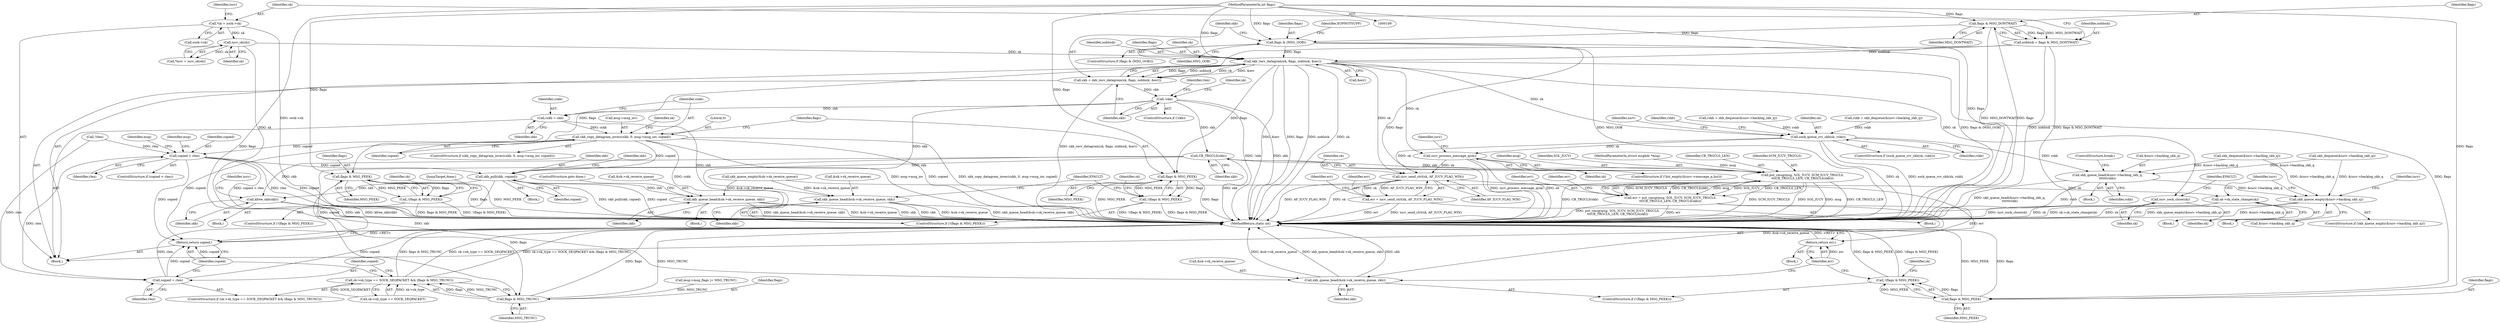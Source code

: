 digraph "0_linux_a5598bd9c087dc0efc250a5221e5d0e6f584ee88@API" {
"1000184" [label="(Call,skb_recv_datagram(sk, flags, noblock, &err))"];
"1000131" [label="(Call,iucv_sk(sk))"];
"1000123" [label="(Call,*sk = sock->sk)"];
"1000176" [label="(Call,flags & (MSG_OOB))"];
"1000119" [label="(Call,flags & MSG_DONTWAIT)"];
"1000114" [label="(MethodParameterIn,int flags)"];
"1000117" [label="(Call,noblock = flags & MSG_DONTWAIT)"];
"1000182" [label="(Call,skb = skb_recv_datagram(sk, flags, noblock, &err))"];
"1000191" [label="(Call,!skb)"];
"1000221" [label="(Call,cskb = skb)"];
"1000225" [label="(Call,skb_copy_datagram_iovec(cskb, 0, msg->msg_iov, copied))"];
"1000255" [label="(Call,copied < rlen)"];
"1000306" [label="(Call,skb_pull(skb, copied))"];
"1000314" [label="(Call,skb_queue_head(&sk->sk_receive_queue, skb))"];
"1000321" [label="(Call,kfree_skb(skb))"];
"1000458" [label="(Return,return copied;)"];
"1000455" [label="(Call,copied = rlen)"];
"1000238" [label="(Call,skb_queue_head(&sk->sk_receive_queue, skb))"];
"1000275" [label="(Call,CB_TRGCLS(skb))"];
"1000270" [label="(Call,put_cmsg(msg, SOL_IUCV, SCM_IUCV_TRGCLS,\n\t\t\tCB_TRGCLS_LEN, CB_TRGCLS(skb)))"];
"1000268" [label="(Call,err = put_cmsg(msg, SOL_IUCV, SCM_IUCV_TRGCLS,\n\t\t\tCB_TRGCLS_LEN, CB_TRGCLS(skb)))"];
"1000291" [label="(Return,return err;)"];
"1000285" [label="(Call,skb_queue_head(&sk->sk_receive_queue, skb))"];
"1000235" [label="(Call,flags & MSG_PEEK)"];
"1000234" [label="(Call,!(flags & MSG_PEEK))"];
"1000282" [label="(Call,flags & MSG_PEEK)"];
"1000281" [label="(Call,!(flags & MSG_PEEK))"];
"1000295" [label="(Call,flags & MSG_PEEK)"];
"1000294" [label="(Call,!(flags & MSG_PEEK))"];
"1000452" [label="(Call,flags & MSG_TRUNC)"];
"1000446" [label="(Call,sk->sk_type == SOCK_SEQPACKET && (flags & MSG_TRUNC))"];
"1000348" [label="(Call,iucv_sock_close(sk))"];
"1000371" [label="(Call,sock_queue_rcv_skb(sk, rskb))"];
"1000375" [label="(Call,skb_queue_head(&iucv->backlog_skb_q,\n\t\t\t\t\t\trskb))"];
"1000392" [label="(Call,skb_queue_empty(&iucv->backlog_skb_q))"];
"1000407" [label="(Call,iucv_process_message_q(sk))"];
"1000424" [label="(Call,iucv_send_ctrl(sk, AF_IUCV_FLAG_WIN))"];
"1000422" [label="(Call,err = iucv_send_ctrl(sk, AF_IUCV_FLAG_WIN))"];
"1000435" [label="(Call,sk->sk_state_change(sk))"];
"1000404" [label="(Identifier,iucv)"];
"1000246" [label="(Identifier,EFAULT)"];
"1000175" [label="(ControlStructure,if (flags & (MSG_OOB)))"];
"1000281" [label="(Call,!(flags & MSG_PEEK))"];
"1000381" [label="(ControlStructure,break;)"];
"1000296" [label="(Identifier,flags)"];
"1000228" [label="(Call,msg->msg_iov)"];
"1000272" [label="(Identifier,SOL_IUCV)"];
"1000282" [label="(Call,flags & MSG_PEEK)"];
"1000452" [label="(Call,flags & MSG_TRUNC)"];
"1000314" [label="(Call,skb_queue_head(&sk->sk_receive_queue, skb))"];
"1000235" [label="(Call,flags & MSG_PEEK)"];
"1000123" [label="(Call,*sk = sock->sk)"];
"1000386" [label="(Call,skb_dequeue(&iucv->backlog_skb_q))"];
"1000456" [label="(Identifier,copied)"];
"1000447" [label="(Call,sk->sk_type == SOCK_SEQPACKET)"];
"1000177" [label="(Identifier,flags)"];
"1000258" [label="(Call,msg->msg_flags |= MSG_TRUNC)"];
"1000422" [label="(Call,err = iucv_send_ctrl(sk, AF_IUCV_FLAG_WIN))"];
"1000192" [label="(Identifier,skb)"];
"1000257" [label="(Identifier,rlen)"];
"1000239" [label="(Call,&sk->sk_receive_queue)"];
"1000370" [label="(ControlStructure,if (sock_queue_rcv_skb(sk, rskb)))"];
"1000458" [label="(Return,return copied;)"];
"1000112" [label="(MethodParameterIn,struct msghdr *msg)"];
"1000280" [label="(ControlStructure,if (!(flags & MSG_PEEK)))"];
"1000378" [label="(Identifier,iucv)"];
"1000297" [label="(Identifier,MSG_PEEK)"];
"1000276" [label="(Identifier,skb)"];
"1000345" [label="(Block,)"];
"1000241" [label="(Identifier,sk)"];
"1000236" [label="(Identifier,flags)"];
"1000393" [label="(Call,&iucv->backlog_skb_q)"];
"1000392" [label="(Call,skb_queue_empty(&iucv->backlog_skb_q))"];
"1000114" [label="(MethodParameterIn,int flags)"];
"1000181" [label="(Identifier,EOPNOTSUPP)"];
"1000121" [label="(Identifier,MSG_DONTWAIT)"];
"1000455" [label="(Call,copied = rlen)"];
"1000302" [label="(Identifier,sk)"];
"1000182" [label="(Call,skb = skb_recv_datagram(sk, flags, noblock, &err))"];
"1000385" [label="(Identifier,rskb)"];
"1000210" [label="(Call,!rlen)"];
"1000424" [label="(Call,iucv_send_ctrl(sk, AF_IUCV_FLAG_WIN))"];
"1000226" [label="(Identifier,cskb)"];
"1000320" [label="(ControlStructure,goto done;)"];
"1000391" [label="(ControlStructure,if (skb_queue_empty(&iucv->backlog_skb_q)))"];
"1000445" [label="(ControlStructure,if (sk->sk_type == SOCK_SEQPACKET && (flags & MSG_TRUNC)))"];
"1000183" [label="(Identifier,skb)"];
"1000408" [label="(Identifier,sk)"];
"1000265" [label="(Identifier,msg)"];
"1000118" [label="(Identifier,noblock)"];
"1000375" [label="(Call,skb_queue_head(&iucv->backlog_skb_q,\n\t\t\t\t\t\trskb))"];
"1000129" [label="(Call,*iucv = iucv_sk(sk))"];
"1000176" [label="(Call,flags & (MSG_OOB))"];
"1000284" [label="(Identifier,MSG_PEEK)"];
"1000233" [label="(ControlStructure,if (!(flags & MSG_PEEK)))"];
"1000275" [label="(Call,CB_TRGCLS(skb))"];
"1000185" [label="(Identifier,sk)"];
"1000222" [label="(Identifier,cskb)"];
"1000260" [label="(Identifier,msg)"];
"1000274" [label="(Identifier,CB_TRGCLS_LEN)"];
"1000298" [label="(Block,)"];
"1000376" [label="(Call,&iucv->backlog_skb_q)"];
"1000305" [label="(Block,)"];
"1000238" [label="(Call,skb_queue_head(&sk->sk_receive_queue, skb))"];
"1000132" [label="(Identifier,sk)"];
"1000285" [label="(Call,skb_queue_head(&sk->sk_receive_queue, skb))"];
"1000295" [label="(Call,flags & MSG_PEEK)"];
"1000269" [label="(Identifier,err)"];
"1000191" [label="(Call,!skb)"];
"1000234" [label="(Call,!(flags & MSG_PEEK))"];
"1000255" [label="(Call,copied < rlen)"];
"1000256" [label="(Identifier,copied)"];
"1000188" [label="(Call,&err)"];
"1000460" [label="(MethodReturn,static int)"];
"1000279" [label="(Block,)"];
"1000250" [label="(Identifier,sk)"];
"1000459" [label="(Identifier,copied)"];
"1000352" [label="(Identifier,EFAULT)"];
"1000426" [label="(Identifier,AF_IUCV_FLAG_WIN)"];
"1000373" [label="(Identifier,rskb)"];
"1000117" [label="(Call,noblock = flags & MSG_DONTWAIT)"];
"1000119" [label="(Call,flags & MSG_DONTWAIT)"];
"1000457" [label="(Identifier,rlen)"];
"1000268" [label="(Call,err = put_cmsg(msg, SOL_IUCV, SCM_IUCV_TRGCLS,\n\t\t\tCB_TRGCLS_LEN, CB_TRGCLS(skb)))"];
"1000237" [label="(Identifier,MSG_PEEK)"];
"1000283" [label="(Identifier,flags)"];
"1000315" [label="(Call,&sk->sk_receive_queue)"];
"1000374" [label="(Block,)"];
"1000270" [label="(Call,put_cmsg(msg, SOL_IUCV, SCM_IUCV_TRGCLS,\n\t\t\tCB_TRGCLS_LEN, CB_TRGCLS(skb)))"];
"1000223" [label="(Identifier,skb)"];
"1000308" [label="(Identifier,copied)"];
"1000421" [label="(Block,)"];
"1000254" [label="(ControlStructure,if (copied < rlen))"];
"1000311" [label="(Identifier,skb)"];
"1000349" [label="(Identifier,sk)"];
"1000197" [label="(Identifier,sk)"];
"1000425" [label="(Identifier,sk)"];
"1000407" [label="(Call,iucv_process_message_q(sk))"];
"1000371" [label="(Call,sock_queue_rcv_skb(sk, rskb))"];
"1000187" [label="(Identifier,noblock)"];
"1000326" [label="(Identifier,iucv)"];
"1000414" [label="(Identifier,iucv)"];
"1000225" [label="(Call,skb_copy_datagram_iovec(cskb, 0, msg->msg_iov, copied))"];
"1000231" [label="(Identifier,copied)"];
"1000360" [label="(Call,rskb = skb_dequeue(&iucv->backlog_skb_q))"];
"1000307" [label="(Identifier,skb)"];
"1000286" [label="(Call,&sk->sk_receive_queue)"];
"1000380" [label="(Identifier,rskb)"];
"1000454" [label="(Identifier,MSG_TRUNC)"];
"1000243" [label="(Identifier,skb)"];
"1000291" [label="(Return,return err;)"];
"1000190" [label="(ControlStructure,if (!skb))"];
"1000428" [label="(Identifier,err)"];
"1000124" [label="(Identifier,sk)"];
"1000446" [label="(Call,sk->sk_type == SOCK_SEQPACKET && (flags & MSG_TRUNC))"];
"1000372" [label="(Identifier,sk)"];
"1000384" [label="(Call,rskb = skb_dequeue(&iucv->backlog_skb_q))"];
"1000321" [label="(Call,kfree_skb(skb))"];
"1000294" [label="(Call,!(flags & MSG_PEEK))"];
"1000348" [label="(Call,iucv_sock_close(sk))"];
"1000115" [label="(Block,)"];
"1000273" [label="(Identifier,SCM_IUCV_TRGCLS)"];
"1000227" [label="(Literal,0)"];
"1000436" [label="(Identifier,sk)"];
"1000186" [label="(Identifier,flags)"];
"1000319" [label="(Identifier,skb)"];
"1000161" [label="(Call,skb_queue_empty(&sk->sk_receive_queue))"];
"1000131" [label="(Call,iucv_sk(sk))"];
"1000290" [label="(Identifier,skb)"];
"1000221" [label="(Call,cskb = skb)"];
"1000313" [label="(Block,)"];
"1000184" [label="(Call,skb_recv_datagram(sk, flags, noblock, &err))"];
"1000429" [label="(Block,)"];
"1000271" [label="(Identifier,msg)"];
"1000423" [label="(Identifier,err)"];
"1000292" [label="(Identifier,err)"];
"1000398" [label="(ControlStructure,if (!list_empty(&iucv->message_q.list)))"];
"1000178" [label="(Identifier,MSG_OOB)"];
"1000125" [label="(Call,sock->sk)"];
"1000306" [label="(Call,skb_pull(skb, copied))"];
"1000120" [label="(Identifier,flags)"];
"1000453" [label="(Identifier,flags)"];
"1000224" [label="(ControlStructure,if (skb_copy_datagram_iovec(cskb, 0, msg->msg_iov, copied)))"];
"1000288" [label="(Identifier,sk)"];
"1000322" [label="(Identifier,skb)"];
"1000278" [label="(Identifier,err)"];
"1000444" [label="(JumpTarget,done:)"];
"1000130" [label="(Identifier,iucv)"];
"1000435" [label="(Call,sk->sk_state_change(sk))"];
"1000205" [label="(Identifier,rlen)"];
"1000362" [label="(Call,skb_dequeue(&iucv->backlog_skb_q))"];
"1000293" [label="(ControlStructure,if (!(flags & MSG_PEEK)))"];
"1000441" [label="(Identifier,iucv)"];
"1000184" -> "1000182"  [label="AST: "];
"1000184" -> "1000188"  [label="CFG: "];
"1000185" -> "1000184"  [label="AST: "];
"1000186" -> "1000184"  [label="AST: "];
"1000187" -> "1000184"  [label="AST: "];
"1000188" -> "1000184"  [label="AST: "];
"1000182" -> "1000184"  [label="CFG: "];
"1000184" -> "1000460"  [label="DDG: &err"];
"1000184" -> "1000460"  [label="DDG: flags"];
"1000184" -> "1000460"  [label="DDG: noblock"];
"1000184" -> "1000460"  [label="DDG: sk"];
"1000184" -> "1000182"  [label="DDG: sk"];
"1000184" -> "1000182"  [label="DDG: flags"];
"1000184" -> "1000182"  [label="DDG: noblock"];
"1000184" -> "1000182"  [label="DDG: &err"];
"1000131" -> "1000184"  [label="DDG: sk"];
"1000176" -> "1000184"  [label="DDG: flags"];
"1000114" -> "1000184"  [label="DDG: flags"];
"1000117" -> "1000184"  [label="DDG: noblock"];
"1000184" -> "1000235"  [label="DDG: flags"];
"1000184" -> "1000282"  [label="DDG: flags"];
"1000184" -> "1000295"  [label="DDG: flags"];
"1000184" -> "1000348"  [label="DDG: sk"];
"1000184" -> "1000371"  [label="DDG: sk"];
"1000184" -> "1000407"  [label="DDG: sk"];
"1000184" -> "1000424"  [label="DDG: sk"];
"1000131" -> "1000129"  [label="AST: "];
"1000131" -> "1000132"  [label="CFG: "];
"1000132" -> "1000131"  [label="AST: "];
"1000129" -> "1000131"  [label="CFG: "];
"1000131" -> "1000460"  [label="DDG: sk"];
"1000131" -> "1000129"  [label="DDG: sk"];
"1000123" -> "1000131"  [label="DDG: sk"];
"1000123" -> "1000115"  [label="AST: "];
"1000123" -> "1000125"  [label="CFG: "];
"1000124" -> "1000123"  [label="AST: "];
"1000125" -> "1000123"  [label="AST: "];
"1000130" -> "1000123"  [label="CFG: "];
"1000123" -> "1000460"  [label="DDG: sock->sk"];
"1000176" -> "1000175"  [label="AST: "];
"1000176" -> "1000178"  [label="CFG: "];
"1000177" -> "1000176"  [label="AST: "];
"1000178" -> "1000176"  [label="AST: "];
"1000181" -> "1000176"  [label="CFG: "];
"1000183" -> "1000176"  [label="CFG: "];
"1000176" -> "1000460"  [label="DDG: MSG_OOB"];
"1000176" -> "1000460"  [label="DDG: flags & (MSG_OOB)"];
"1000176" -> "1000460"  [label="DDG: flags"];
"1000119" -> "1000176"  [label="DDG: flags"];
"1000114" -> "1000176"  [label="DDG: flags"];
"1000119" -> "1000117"  [label="AST: "];
"1000119" -> "1000121"  [label="CFG: "];
"1000120" -> "1000119"  [label="AST: "];
"1000121" -> "1000119"  [label="AST: "];
"1000117" -> "1000119"  [label="CFG: "];
"1000119" -> "1000460"  [label="DDG: MSG_DONTWAIT"];
"1000119" -> "1000460"  [label="DDG: flags"];
"1000119" -> "1000117"  [label="DDG: flags"];
"1000119" -> "1000117"  [label="DDG: MSG_DONTWAIT"];
"1000114" -> "1000119"  [label="DDG: flags"];
"1000114" -> "1000109"  [label="AST: "];
"1000114" -> "1000460"  [label="DDG: flags"];
"1000114" -> "1000235"  [label="DDG: flags"];
"1000114" -> "1000282"  [label="DDG: flags"];
"1000114" -> "1000295"  [label="DDG: flags"];
"1000114" -> "1000452"  [label="DDG: flags"];
"1000117" -> "1000115"  [label="AST: "];
"1000118" -> "1000117"  [label="AST: "];
"1000124" -> "1000117"  [label="CFG: "];
"1000117" -> "1000460"  [label="DDG: noblock"];
"1000117" -> "1000460"  [label="DDG: flags & MSG_DONTWAIT"];
"1000182" -> "1000115"  [label="AST: "];
"1000183" -> "1000182"  [label="AST: "];
"1000192" -> "1000182"  [label="CFG: "];
"1000182" -> "1000460"  [label="DDG: skb_recv_datagram(sk, flags, noblock, &err)"];
"1000182" -> "1000191"  [label="DDG: skb"];
"1000191" -> "1000190"  [label="AST: "];
"1000191" -> "1000192"  [label="CFG: "];
"1000192" -> "1000191"  [label="AST: "];
"1000197" -> "1000191"  [label="CFG: "];
"1000205" -> "1000191"  [label="CFG: "];
"1000191" -> "1000460"  [label="DDG: !skb"];
"1000191" -> "1000460"  [label="DDG: skb"];
"1000191" -> "1000221"  [label="DDG: skb"];
"1000191" -> "1000238"  [label="DDG: skb"];
"1000191" -> "1000275"  [label="DDG: skb"];
"1000221" -> "1000115"  [label="AST: "];
"1000221" -> "1000223"  [label="CFG: "];
"1000222" -> "1000221"  [label="AST: "];
"1000223" -> "1000221"  [label="AST: "];
"1000226" -> "1000221"  [label="CFG: "];
"1000221" -> "1000460"  [label="DDG: skb"];
"1000221" -> "1000225"  [label="DDG: cskb"];
"1000225" -> "1000224"  [label="AST: "];
"1000225" -> "1000231"  [label="CFG: "];
"1000226" -> "1000225"  [label="AST: "];
"1000227" -> "1000225"  [label="AST: "];
"1000228" -> "1000225"  [label="AST: "];
"1000231" -> "1000225"  [label="AST: "];
"1000236" -> "1000225"  [label="CFG: "];
"1000250" -> "1000225"  [label="CFG: "];
"1000225" -> "1000460"  [label="DDG: skb_copy_datagram_iovec(cskb, 0, msg->msg_iov, copied)"];
"1000225" -> "1000460"  [label="DDG: cskb"];
"1000225" -> "1000460"  [label="DDG: msg->msg_iov"];
"1000225" -> "1000460"  [label="DDG: copied"];
"1000225" -> "1000255"  [label="DDG: copied"];
"1000225" -> "1000306"  [label="DDG: copied"];
"1000225" -> "1000458"  [label="DDG: copied"];
"1000255" -> "1000254"  [label="AST: "];
"1000255" -> "1000257"  [label="CFG: "];
"1000256" -> "1000255"  [label="AST: "];
"1000257" -> "1000255"  [label="AST: "];
"1000260" -> "1000255"  [label="CFG: "];
"1000265" -> "1000255"  [label="CFG: "];
"1000255" -> "1000460"  [label="DDG: copied < rlen"];
"1000255" -> "1000460"  [label="DDG: rlen"];
"1000255" -> "1000460"  [label="DDG: copied"];
"1000210" -> "1000255"  [label="DDG: rlen"];
"1000255" -> "1000306"  [label="DDG: copied"];
"1000255" -> "1000455"  [label="DDG: rlen"];
"1000255" -> "1000458"  [label="DDG: copied"];
"1000306" -> "1000305"  [label="AST: "];
"1000306" -> "1000308"  [label="CFG: "];
"1000307" -> "1000306"  [label="AST: "];
"1000308" -> "1000306"  [label="AST: "];
"1000311" -> "1000306"  [label="CFG: "];
"1000306" -> "1000460"  [label="DDG: skb_pull(skb, copied)"];
"1000306" -> "1000460"  [label="DDG: copied"];
"1000275" -> "1000306"  [label="DDG: skb"];
"1000306" -> "1000314"  [label="DDG: skb"];
"1000306" -> "1000321"  [label="DDG: skb"];
"1000306" -> "1000458"  [label="DDG: copied"];
"1000314" -> "1000313"  [label="AST: "];
"1000314" -> "1000319"  [label="CFG: "];
"1000315" -> "1000314"  [label="AST: "];
"1000319" -> "1000314"  [label="AST: "];
"1000320" -> "1000314"  [label="CFG: "];
"1000314" -> "1000460"  [label="DDG: &sk->sk_receive_queue"];
"1000314" -> "1000460"  [label="DDG: skb"];
"1000314" -> "1000460"  [label="DDG: skb_queue_head(&sk->sk_receive_queue, skb)"];
"1000161" -> "1000314"  [label="DDG: &sk->sk_receive_queue"];
"1000321" -> "1000298"  [label="AST: "];
"1000321" -> "1000322"  [label="CFG: "];
"1000322" -> "1000321"  [label="AST: "];
"1000326" -> "1000321"  [label="CFG: "];
"1000321" -> "1000460"  [label="DDG: skb"];
"1000321" -> "1000460"  [label="DDG: kfree_skb(skb)"];
"1000275" -> "1000321"  [label="DDG: skb"];
"1000458" -> "1000115"  [label="AST: "];
"1000458" -> "1000459"  [label="CFG: "];
"1000459" -> "1000458"  [label="AST: "];
"1000460" -> "1000458"  [label="CFG: "];
"1000458" -> "1000460"  [label="DDG: <RET>"];
"1000459" -> "1000458"  [label="DDG: copied"];
"1000455" -> "1000458"  [label="DDG: copied"];
"1000455" -> "1000445"  [label="AST: "];
"1000455" -> "1000457"  [label="CFG: "];
"1000456" -> "1000455"  [label="AST: "];
"1000457" -> "1000455"  [label="AST: "];
"1000459" -> "1000455"  [label="CFG: "];
"1000455" -> "1000460"  [label="DDG: rlen"];
"1000455" -> "1000460"  [label="DDG: copied"];
"1000210" -> "1000455"  [label="DDG: rlen"];
"1000238" -> "1000233"  [label="AST: "];
"1000238" -> "1000243"  [label="CFG: "];
"1000239" -> "1000238"  [label="AST: "];
"1000243" -> "1000238"  [label="AST: "];
"1000246" -> "1000238"  [label="CFG: "];
"1000238" -> "1000460"  [label="DDG: &sk->sk_receive_queue"];
"1000238" -> "1000460"  [label="DDG: skb_queue_head(&sk->sk_receive_queue, skb)"];
"1000238" -> "1000460"  [label="DDG: skb"];
"1000161" -> "1000238"  [label="DDG: &sk->sk_receive_queue"];
"1000275" -> "1000270"  [label="AST: "];
"1000275" -> "1000276"  [label="CFG: "];
"1000276" -> "1000275"  [label="AST: "];
"1000270" -> "1000275"  [label="CFG: "];
"1000275" -> "1000460"  [label="DDG: skb"];
"1000275" -> "1000270"  [label="DDG: skb"];
"1000275" -> "1000285"  [label="DDG: skb"];
"1000270" -> "1000268"  [label="AST: "];
"1000271" -> "1000270"  [label="AST: "];
"1000272" -> "1000270"  [label="AST: "];
"1000273" -> "1000270"  [label="AST: "];
"1000274" -> "1000270"  [label="AST: "];
"1000268" -> "1000270"  [label="CFG: "];
"1000270" -> "1000460"  [label="DDG: CB_TRGCLS(skb)"];
"1000270" -> "1000460"  [label="DDG: CB_TRGCLS_LEN"];
"1000270" -> "1000460"  [label="DDG: SCM_IUCV_TRGCLS"];
"1000270" -> "1000460"  [label="DDG: SOL_IUCV"];
"1000270" -> "1000460"  [label="DDG: msg"];
"1000270" -> "1000268"  [label="DDG: SCM_IUCV_TRGCLS"];
"1000270" -> "1000268"  [label="DDG: CB_TRGCLS(skb)"];
"1000270" -> "1000268"  [label="DDG: msg"];
"1000270" -> "1000268"  [label="DDG: SOL_IUCV"];
"1000270" -> "1000268"  [label="DDG: CB_TRGCLS_LEN"];
"1000112" -> "1000270"  [label="DDG: msg"];
"1000268" -> "1000115"  [label="AST: "];
"1000269" -> "1000268"  [label="AST: "];
"1000278" -> "1000268"  [label="CFG: "];
"1000268" -> "1000460"  [label="DDG: err"];
"1000268" -> "1000460"  [label="DDG: put_cmsg(msg, SOL_IUCV, SCM_IUCV_TRGCLS,\n\t\t\tCB_TRGCLS_LEN, CB_TRGCLS(skb))"];
"1000268" -> "1000291"  [label="DDG: err"];
"1000291" -> "1000279"  [label="AST: "];
"1000291" -> "1000292"  [label="CFG: "];
"1000292" -> "1000291"  [label="AST: "];
"1000460" -> "1000291"  [label="CFG: "];
"1000291" -> "1000460"  [label="DDG: <RET>"];
"1000292" -> "1000291"  [label="DDG: err"];
"1000285" -> "1000280"  [label="AST: "];
"1000285" -> "1000290"  [label="CFG: "];
"1000286" -> "1000285"  [label="AST: "];
"1000290" -> "1000285"  [label="AST: "];
"1000292" -> "1000285"  [label="CFG: "];
"1000285" -> "1000460"  [label="DDG: &sk->sk_receive_queue"];
"1000285" -> "1000460"  [label="DDG: skb_queue_head(&sk->sk_receive_queue, skb)"];
"1000285" -> "1000460"  [label="DDG: skb"];
"1000161" -> "1000285"  [label="DDG: &sk->sk_receive_queue"];
"1000235" -> "1000234"  [label="AST: "];
"1000235" -> "1000237"  [label="CFG: "];
"1000236" -> "1000235"  [label="AST: "];
"1000237" -> "1000235"  [label="AST: "];
"1000234" -> "1000235"  [label="CFG: "];
"1000235" -> "1000460"  [label="DDG: MSG_PEEK"];
"1000235" -> "1000460"  [label="DDG: flags"];
"1000235" -> "1000234"  [label="DDG: flags"];
"1000235" -> "1000234"  [label="DDG: MSG_PEEK"];
"1000234" -> "1000233"  [label="AST: "];
"1000241" -> "1000234"  [label="CFG: "];
"1000246" -> "1000234"  [label="CFG: "];
"1000234" -> "1000460"  [label="DDG: flags & MSG_PEEK"];
"1000234" -> "1000460"  [label="DDG: !(flags & MSG_PEEK)"];
"1000282" -> "1000281"  [label="AST: "];
"1000282" -> "1000284"  [label="CFG: "];
"1000283" -> "1000282"  [label="AST: "];
"1000284" -> "1000282"  [label="AST: "];
"1000281" -> "1000282"  [label="CFG: "];
"1000282" -> "1000460"  [label="DDG: MSG_PEEK"];
"1000282" -> "1000460"  [label="DDG: flags"];
"1000282" -> "1000281"  [label="DDG: flags"];
"1000282" -> "1000281"  [label="DDG: MSG_PEEK"];
"1000281" -> "1000280"  [label="AST: "];
"1000288" -> "1000281"  [label="CFG: "];
"1000292" -> "1000281"  [label="CFG: "];
"1000281" -> "1000460"  [label="DDG: flags & MSG_PEEK"];
"1000281" -> "1000460"  [label="DDG: !(flags & MSG_PEEK)"];
"1000295" -> "1000294"  [label="AST: "];
"1000295" -> "1000297"  [label="CFG: "];
"1000296" -> "1000295"  [label="AST: "];
"1000297" -> "1000295"  [label="AST: "];
"1000294" -> "1000295"  [label="CFG: "];
"1000295" -> "1000460"  [label="DDG: flags"];
"1000295" -> "1000460"  [label="DDG: MSG_PEEK"];
"1000295" -> "1000294"  [label="DDG: flags"];
"1000295" -> "1000294"  [label="DDG: MSG_PEEK"];
"1000295" -> "1000452"  [label="DDG: flags"];
"1000294" -> "1000293"  [label="AST: "];
"1000302" -> "1000294"  [label="CFG: "];
"1000444" -> "1000294"  [label="CFG: "];
"1000294" -> "1000460"  [label="DDG: !(flags & MSG_PEEK)"];
"1000294" -> "1000460"  [label="DDG: flags & MSG_PEEK"];
"1000452" -> "1000446"  [label="AST: "];
"1000452" -> "1000454"  [label="CFG: "];
"1000453" -> "1000452"  [label="AST: "];
"1000454" -> "1000452"  [label="AST: "];
"1000446" -> "1000452"  [label="CFG: "];
"1000452" -> "1000460"  [label="DDG: flags"];
"1000452" -> "1000460"  [label="DDG: MSG_TRUNC"];
"1000452" -> "1000446"  [label="DDG: flags"];
"1000452" -> "1000446"  [label="DDG: MSG_TRUNC"];
"1000258" -> "1000452"  [label="DDG: MSG_TRUNC"];
"1000446" -> "1000445"  [label="AST: "];
"1000446" -> "1000447"  [label="CFG: "];
"1000447" -> "1000446"  [label="AST: "];
"1000456" -> "1000446"  [label="CFG: "];
"1000459" -> "1000446"  [label="CFG: "];
"1000446" -> "1000460"  [label="DDG: sk->sk_type == SOCK_SEQPACKET && (flags & MSG_TRUNC)"];
"1000446" -> "1000460"  [label="DDG: flags & MSG_TRUNC"];
"1000446" -> "1000460"  [label="DDG: sk->sk_type == SOCK_SEQPACKET"];
"1000447" -> "1000446"  [label="DDG: sk->sk_type"];
"1000447" -> "1000446"  [label="DDG: SOCK_SEQPACKET"];
"1000348" -> "1000345"  [label="AST: "];
"1000348" -> "1000349"  [label="CFG: "];
"1000349" -> "1000348"  [label="AST: "];
"1000352" -> "1000348"  [label="CFG: "];
"1000348" -> "1000460"  [label="DDG: sk"];
"1000348" -> "1000460"  [label="DDG: iucv_sock_close(sk)"];
"1000371" -> "1000370"  [label="AST: "];
"1000371" -> "1000373"  [label="CFG: "];
"1000372" -> "1000371"  [label="AST: "];
"1000373" -> "1000371"  [label="AST: "];
"1000378" -> "1000371"  [label="CFG: "];
"1000385" -> "1000371"  [label="CFG: "];
"1000371" -> "1000460"  [label="DDG: sk"];
"1000371" -> "1000460"  [label="DDG: sock_queue_rcv_skb(sk, rskb)"];
"1000360" -> "1000371"  [label="DDG: rskb"];
"1000384" -> "1000371"  [label="DDG: rskb"];
"1000371" -> "1000375"  [label="DDG: rskb"];
"1000371" -> "1000407"  [label="DDG: sk"];
"1000371" -> "1000424"  [label="DDG: sk"];
"1000375" -> "1000374"  [label="AST: "];
"1000375" -> "1000380"  [label="CFG: "];
"1000376" -> "1000375"  [label="AST: "];
"1000380" -> "1000375"  [label="AST: "];
"1000381" -> "1000375"  [label="CFG: "];
"1000375" -> "1000460"  [label="DDG: skb_queue_head(&iucv->backlog_skb_q,\n\t\t\t\t\t\trskb)"];
"1000375" -> "1000460"  [label="DDG: rskb"];
"1000386" -> "1000375"  [label="DDG: &iucv->backlog_skb_q"];
"1000362" -> "1000375"  [label="DDG: &iucv->backlog_skb_q"];
"1000375" -> "1000392"  [label="DDG: &iucv->backlog_skb_q"];
"1000392" -> "1000391"  [label="AST: "];
"1000392" -> "1000393"  [label="CFG: "];
"1000393" -> "1000392"  [label="AST: "];
"1000404" -> "1000392"  [label="CFG: "];
"1000441" -> "1000392"  [label="CFG: "];
"1000392" -> "1000460"  [label="DDG: skb_queue_empty(&iucv->backlog_skb_q)"];
"1000392" -> "1000460"  [label="DDG: &iucv->backlog_skb_q"];
"1000386" -> "1000392"  [label="DDG: &iucv->backlog_skb_q"];
"1000362" -> "1000392"  [label="DDG: &iucv->backlog_skb_q"];
"1000407" -> "1000398"  [label="AST: "];
"1000407" -> "1000408"  [label="CFG: "];
"1000408" -> "1000407"  [label="AST: "];
"1000414" -> "1000407"  [label="CFG: "];
"1000407" -> "1000460"  [label="DDG: iucv_process_message_q(sk)"];
"1000407" -> "1000460"  [label="DDG: sk"];
"1000407" -> "1000424"  [label="DDG: sk"];
"1000424" -> "1000422"  [label="AST: "];
"1000424" -> "1000426"  [label="CFG: "];
"1000425" -> "1000424"  [label="AST: "];
"1000426" -> "1000424"  [label="AST: "];
"1000422" -> "1000424"  [label="CFG: "];
"1000424" -> "1000460"  [label="DDG: AF_IUCV_FLAG_WIN"];
"1000424" -> "1000460"  [label="DDG: sk"];
"1000424" -> "1000422"  [label="DDG: sk"];
"1000424" -> "1000422"  [label="DDG: AF_IUCV_FLAG_WIN"];
"1000424" -> "1000435"  [label="DDG: sk"];
"1000422" -> "1000421"  [label="AST: "];
"1000423" -> "1000422"  [label="AST: "];
"1000428" -> "1000422"  [label="CFG: "];
"1000422" -> "1000460"  [label="DDG: err"];
"1000422" -> "1000460"  [label="DDG: iucv_send_ctrl(sk, AF_IUCV_FLAG_WIN)"];
"1000435" -> "1000429"  [label="AST: "];
"1000435" -> "1000436"  [label="CFG: "];
"1000436" -> "1000435"  [label="AST: "];
"1000441" -> "1000435"  [label="CFG: "];
"1000435" -> "1000460"  [label="DDG: sk"];
"1000435" -> "1000460"  [label="DDG: sk->sk_state_change(sk)"];
}
